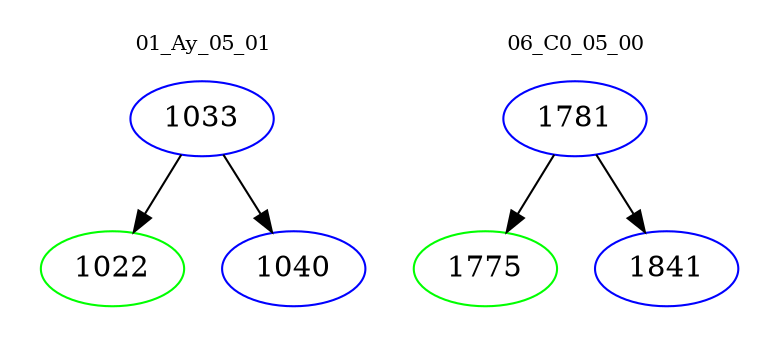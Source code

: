 digraph{
subgraph cluster_0 {
color = white
label = "01_Ay_05_01";
fontsize=10;
T0_1033 [label="1033", color="blue"]
T0_1033 -> T0_1022 [color="black"]
T0_1022 [label="1022", color="green"]
T0_1033 -> T0_1040 [color="black"]
T0_1040 [label="1040", color="blue"]
}
subgraph cluster_1 {
color = white
label = "06_C0_05_00";
fontsize=10;
T1_1781 [label="1781", color="blue"]
T1_1781 -> T1_1775 [color="black"]
T1_1775 [label="1775", color="green"]
T1_1781 -> T1_1841 [color="black"]
T1_1841 [label="1841", color="blue"]
}
}
